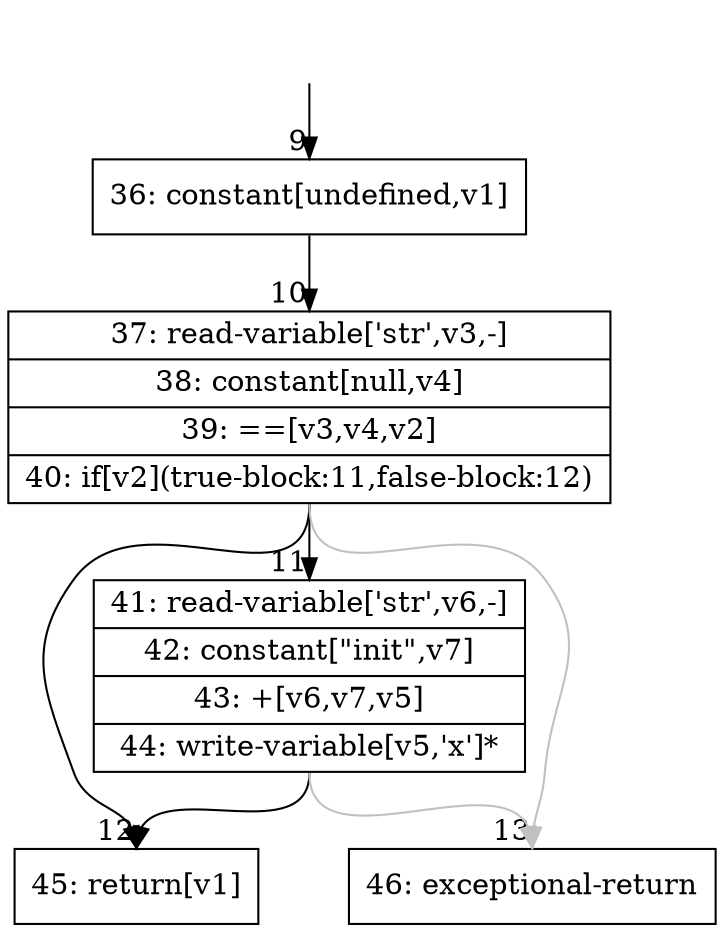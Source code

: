 digraph {
rankdir="TD"
BB_entry2[shape=none,label=""];
BB_entry2 -> BB9 [tailport=s, headport=n, headlabel="    9"]
BB9 [shape=record label="{36: constant[undefined,v1]}" ] 
BB9 -> BB10 [tailport=s, headport=n, headlabel="      10"]
BB10 [shape=record label="{37: read-variable['str',v3,-]|38: constant[null,v4]|39: ==[v3,v4,v2]|40: if[v2](true-block:11,false-block:12)}" ] 
BB10 -> BB11 [tailport=s, headport=n, headlabel="      11"]
BB10 -> BB12 [tailport=s, headport=n, headlabel="      12"]
BB10 -> BB13 [tailport=s, headport=n, color=gray, headlabel="      13"]
BB11 [shape=record label="{41: read-variable['str',v6,-]|42: constant[\"init\",v7]|43: +[v6,v7,v5]|44: write-variable[v5,'x']*}" ] 
BB11 -> BB12 [tailport=s, headport=n]
BB11 -> BB13 [tailport=s, headport=n, color=gray]
BB12 [shape=record label="{45: return[v1]}" ] 
BB13 [shape=record label="{46: exceptional-return}" ] 
//#$~ 10
}
